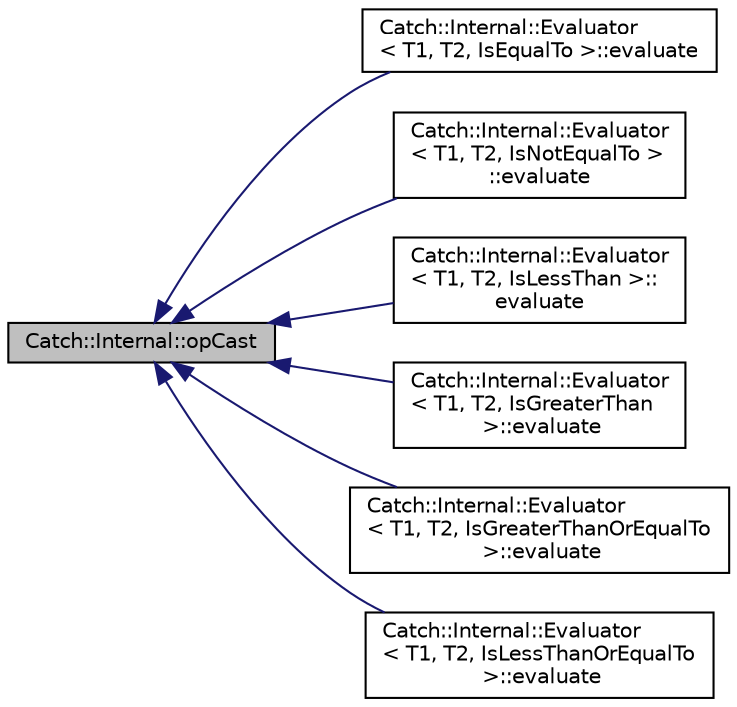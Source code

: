 digraph "Catch::Internal::opCast"
{
  edge [fontname="Helvetica",fontsize="10",labelfontname="Helvetica",labelfontsize="10"];
  node [fontname="Helvetica",fontsize="10",shape=record];
  rankdir="LR";
  Node1 [label="Catch::Internal::opCast",height=0.2,width=0.4,color="black", fillcolor="grey75", style="filled" fontcolor="black"];
  Node1 -> Node2 [dir="back",color="midnightblue",fontsize="10",style="solid",fontname="Helvetica"];
  Node2 [label="Catch::Internal::Evaluator\l\< T1, T2, IsEqualTo \>::evaluate",height=0.2,width=0.4,color="black", fillcolor="white", style="filled",URL="$struct_catch_1_1_internal_1_1_evaluator_3_01_t1_00_01_t2_00_01_is_equal_to_01_4.html#a166b2b7849247397e63fb2940481b217"];
  Node1 -> Node3 [dir="back",color="midnightblue",fontsize="10",style="solid",fontname="Helvetica"];
  Node3 [label="Catch::Internal::Evaluator\l\< T1, T2, IsNotEqualTo \>\l::evaluate",height=0.2,width=0.4,color="black", fillcolor="white", style="filled",URL="$struct_catch_1_1_internal_1_1_evaluator_3_01_t1_00_01_t2_00_01_is_not_equal_to_01_4.html#a956a12d0f4a7dceb5a1ce914421ff945"];
  Node1 -> Node4 [dir="back",color="midnightblue",fontsize="10",style="solid",fontname="Helvetica"];
  Node4 [label="Catch::Internal::Evaluator\l\< T1, T2, IsLessThan \>::\levaluate",height=0.2,width=0.4,color="black", fillcolor="white", style="filled",URL="$struct_catch_1_1_internal_1_1_evaluator_3_01_t1_00_01_t2_00_01_is_less_than_01_4.html#a75b2bcf80ce6f90218c145e2c3293d75"];
  Node1 -> Node5 [dir="back",color="midnightblue",fontsize="10",style="solid",fontname="Helvetica"];
  Node5 [label="Catch::Internal::Evaluator\l\< T1, T2, IsGreaterThan\l \>::evaluate",height=0.2,width=0.4,color="black", fillcolor="white", style="filled",URL="$struct_catch_1_1_internal_1_1_evaluator_3_01_t1_00_01_t2_00_01_is_greater_than_01_4.html#a55745f74f09ac5c61bd3d592ca5560af"];
  Node1 -> Node6 [dir="back",color="midnightblue",fontsize="10",style="solid",fontname="Helvetica"];
  Node6 [label="Catch::Internal::Evaluator\l\< T1, T2, IsGreaterThanOrEqualTo\l \>::evaluate",height=0.2,width=0.4,color="black", fillcolor="white", style="filled",URL="$struct_catch_1_1_internal_1_1_evaluator_3_01_t1_00_01_t2_00_01_is_greater_than_or_equal_to_01_4.html#a5ba107c6da4292b6492a0e5e906f9484"];
  Node1 -> Node7 [dir="back",color="midnightblue",fontsize="10",style="solid",fontname="Helvetica"];
  Node7 [label="Catch::Internal::Evaluator\l\< T1, T2, IsLessThanOrEqualTo\l \>::evaluate",height=0.2,width=0.4,color="black", fillcolor="white", style="filled",URL="$struct_catch_1_1_internal_1_1_evaluator_3_01_t1_00_01_t2_00_01_is_less_than_or_equal_to_01_4.html#adf269a597e4d82d69f29bcb516297b9b"];
}
